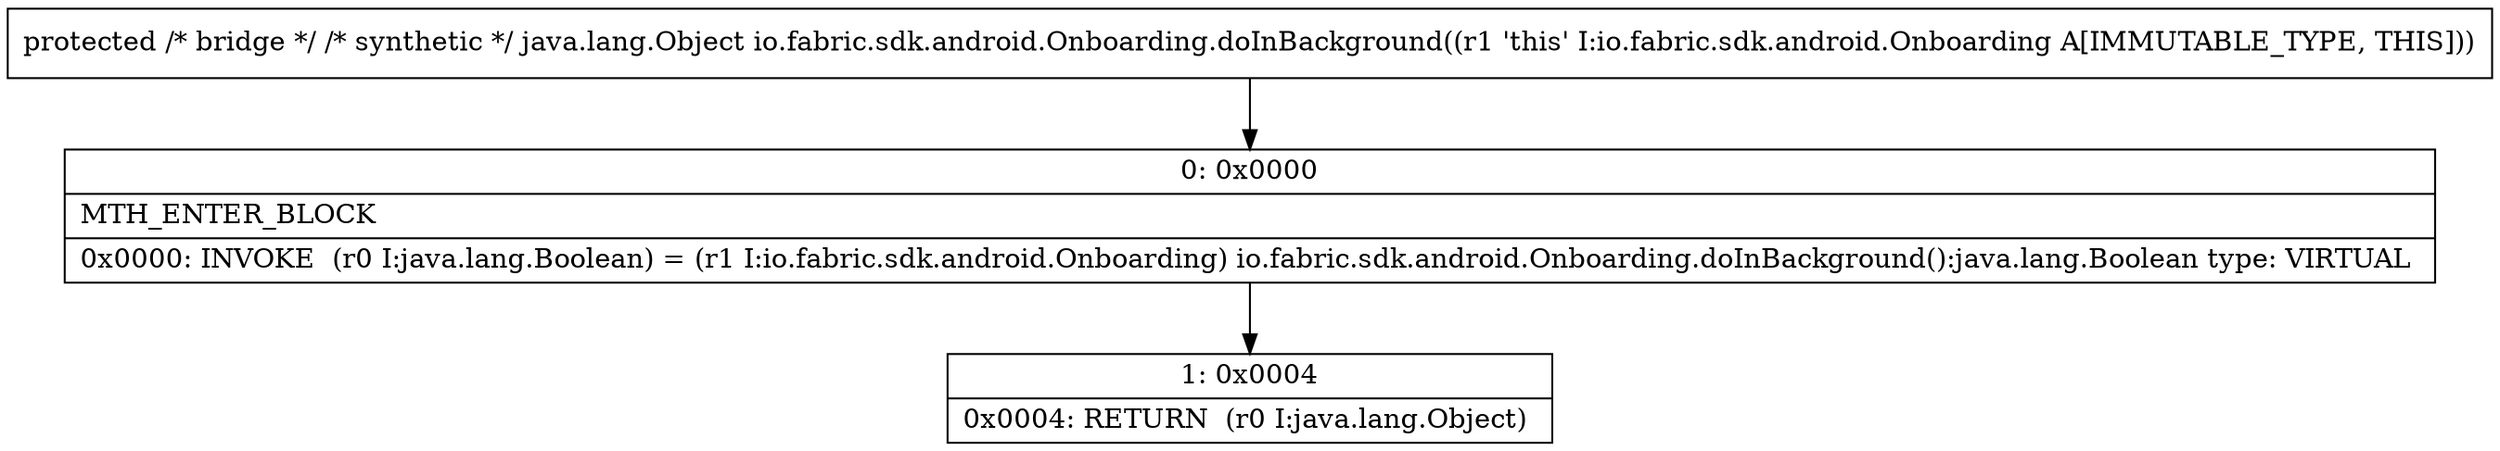 digraph "CFG forio.fabric.sdk.android.Onboarding.doInBackground()Ljava\/lang\/Object;" {
Node_0 [shape=record,label="{0\:\ 0x0000|MTH_ENTER_BLOCK\l|0x0000: INVOKE  (r0 I:java.lang.Boolean) = (r1 I:io.fabric.sdk.android.Onboarding) io.fabric.sdk.android.Onboarding.doInBackground():java.lang.Boolean type: VIRTUAL \l}"];
Node_1 [shape=record,label="{1\:\ 0x0004|0x0004: RETURN  (r0 I:java.lang.Object) \l}"];
MethodNode[shape=record,label="{protected \/* bridge *\/ \/* synthetic *\/ java.lang.Object io.fabric.sdk.android.Onboarding.doInBackground((r1 'this' I:io.fabric.sdk.android.Onboarding A[IMMUTABLE_TYPE, THIS])) }"];
MethodNode -> Node_0;
Node_0 -> Node_1;
}

